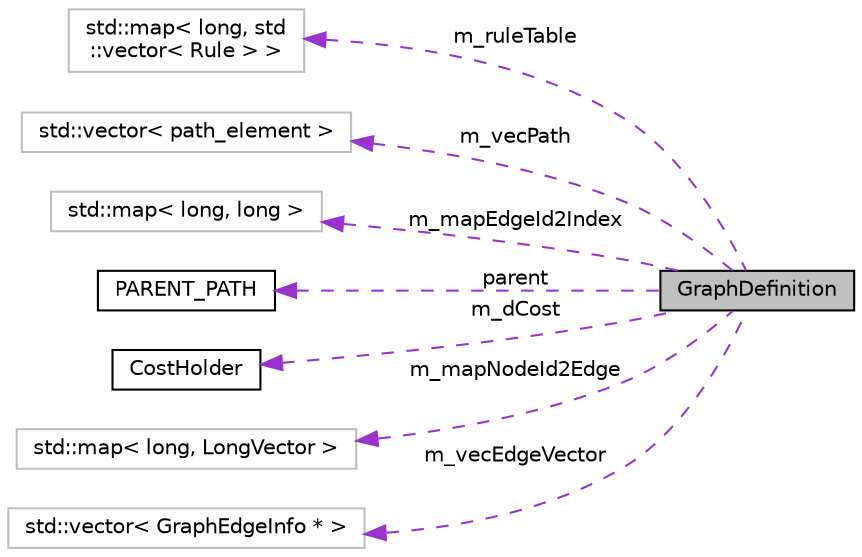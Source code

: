 digraph "GraphDefinition"
{
  edge [fontname="Helvetica",fontsize="10",labelfontname="Helvetica",labelfontsize="10"];
  node [fontname="Helvetica",fontsize="10",shape=record];
  rankdir="LR";
  Node1 [label="GraphDefinition",height=0.2,width=0.4,color="black", fillcolor="grey75", style="filled", fontcolor="black"];
  Node2 -> Node1 [dir="back",color="darkorchid3",fontsize="10",style="dashed",label=" m_ruleTable" ,fontname="Helvetica"];
  Node2 [label="std::map\< long, std\l::vector\< Rule \> \>",height=0.2,width=0.4,color="grey75", fillcolor="white", style="filled"];
  Node9 -> Node1 [dir="back",color="darkorchid3",fontsize="10",style="dashed",label=" m_vecPath" ,fontname="Helvetica"];
  Node9 [label="std::vector\< path_element \>",height=0.2,width=0.4,color="grey75", fillcolor="white", style="filled"];
  Node11 -> Node1 [dir="back",color="darkorchid3",fontsize="10",style="dashed",label=" m_mapEdgeId2Index" ,fontname="Helvetica"];
  Node11 [label="std::map\< long, long \>",height=0.2,width=0.4,color="grey75", fillcolor="white", style="filled"];
  Node12 -> Node1 [dir="back",color="darkorchid3",fontsize="10",style="dashed",label=" parent" ,fontname="Helvetica"];
  Node12 [label="PARENT_PATH",height=0.2,width=0.4,color="black", fillcolor="white", style="filled",URL="$structPARENT__PATH.html"];
  Node13 -> Node1 [dir="back",color="darkorchid3",fontsize="10",style="dashed",label=" m_dCost" ,fontname="Helvetica"];
  Node13 [label="CostHolder",height=0.2,width=0.4,color="black", fillcolor="white", style="filled",URL="$structCostHolder.html"];
  Node14 -> Node1 [dir="back",color="darkorchid3",fontsize="10",style="dashed",label=" m_mapNodeId2Edge" ,fontname="Helvetica"];
  Node14 [label="std::map\< long, LongVector \>",height=0.2,width=0.4,color="grey75", fillcolor="white", style="filled"];
  Node15 -> Node1 [dir="back",color="darkorchid3",fontsize="10",style="dashed",label=" m_vecEdgeVector" ,fontname="Helvetica"];
  Node15 [label="std::vector\< GraphEdgeInfo * \>",height=0.2,width=0.4,color="grey75", fillcolor="white", style="filled"];
}
